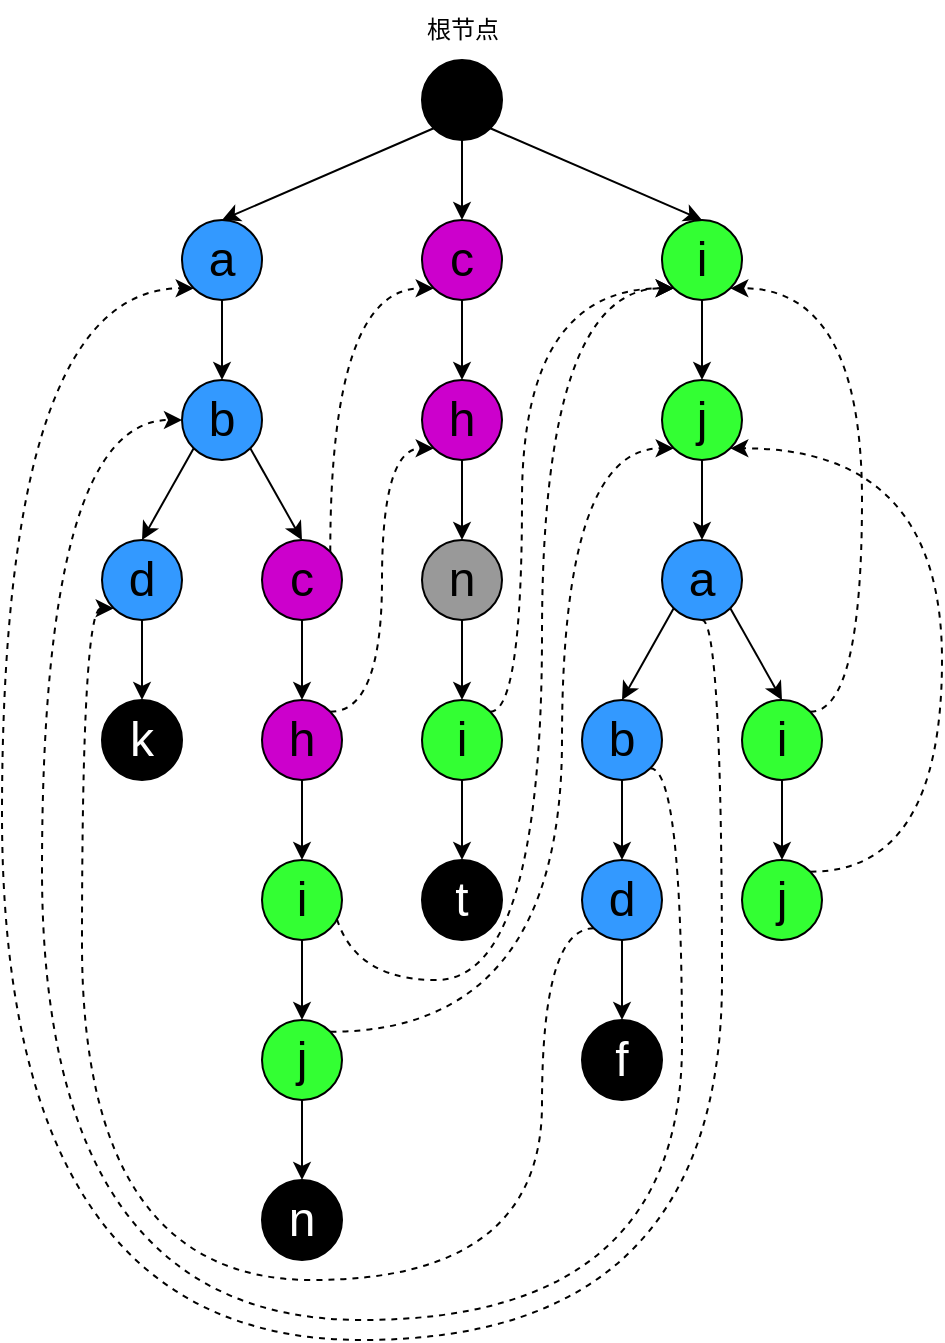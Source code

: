 <mxfile version="26.0.6">
  <diagram name="第 1 页" id="MK9CmVXxxkNz_g2SXvgl">
    <mxGraphModel dx="1185" dy="627" grid="1" gridSize="10" guides="1" tooltips="1" connect="1" arrows="1" fold="1" page="1" pageScale="1" pageWidth="827" pageHeight="1169" math="0" shadow="0">
      <root>
        <mxCell id="0" />
        <mxCell id="1" parent="0" />
        <mxCell id="7FsaL07EeZhA4-ebnF5I-49" style="edgeStyle=orthogonalEdgeStyle;rounded=0;orthogonalLoop=1;jettySize=auto;html=1;exitX=0.5;exitY=1;exitDx=0;exitDy=0;entryX=0.5;entryY=0;entryDx=0;entryDy=0;" edge="1" parent="1" source="7FsaL07EeZhA4-ebnF5I-1" target="7FsaL07EeZhA4-ebnF5I-24">
          <mxGeometry relative="1" as="geometry" />
        </mxCell>
        <mxCell id="7FsaL07EeZhA4-ebnF5I-1" value="" style="ellipse;whiteSpace=wrap;html=1;aspect=fixed;fillColor=#000000;" vertex="1" parent="1">
          <mxGeometry x="400" y="80" width="40" height="40" as="geometry" />
        </mxCell>
        <mxCell id="7FsaL07EeZhA4-ebnF5I-2" value="&lt;span style=&quot;font-size: 24px;&quot;&gt;a&lt;/span&gt;" style="ellipse;whiteSpace=wrap;html=1;aspect=fixed;fillColor=#3399FF;" vertex="1" parent="1">
          <mxGeometry x="280" y="160" width="40" height="40" as="geometry" />
        </mxCell>
        <mxCell id="7FsaL07EeZhA4-ebnF5I-3" value="&lt;span style=&quot;font-size: 24px;&quot;&gt;b&lt;/span&gt;" style="ellipse;whiteSpace=wrap;html=1;aspect=fixed;fillColor=#3399FF;" vertex="1" parent="1">
          <mxGeometry x="280" y="240" width="40" height="40" as="geometry" />
        </mxCell>
        <mxCell id="7FsaL07EeZhA4-ebnF5I-13" style="edgeStyle=orthogonalEdgeStyle;rounded=0;orthogonalLoop=1;jettySize=auto;html=1;exitX=0.5;exitY=1;exitDx=0;exitDy=0;entryX=0.5;entryY=0;entryDx=0;entryDy=0;" edge="1" parent="1" source="7FsaL07EeZhA4-ebnF5I-4" target="7FsaL07EeZhA4-ebnF5I-5">
          <mxGeometry relative="1" as="geometry" />
        </mxCell>
        <mxCell id="7FsaL07EeZhA4-ebnF5I-4" value="&lt;span style=&quot;font-size: 24px;&quot;&gt;d&lt;/span&gt;" style="ellipse;whiteSpace=wrap;html=1;aspect=fixed;fillColor=#3399FF;" vertex="1" parent="1">
          <mxGeometry x="240" y="320" width="40" height="40" as="geometry" />
        </mxCell>
        <mxCell id="7FsaL07EeZhA4-ebnF5I-5" value="&lt;span style=&quot;font-size: 24px;&quot;&gt;&lt;font style=&quot;color: rgb(255, 255, 255);&quot;&gt;k&lt;/font&gt;&lt;/span&gt;" style="ellipse;whiteSpace=wrap;html=1;aspect=fixed;fillColor=#000000;" vertex="1" parent="1">
          <mxGeometry x="240" y="400" width="40" height="40" as="geometry" />
        </mxCell>
        <mxCell id="7FsaL07EeZhA4-ebnF5I-10" value="" style="endArrow=classic;html=1;rounded=0;exitX=0.5;exitY=1;exitDx=0;exitDy=0;entryX=0.5;entryY=0;entryDx=0;entryDy=0;" edge="1" parent="1" source="7FsaL07EeZhA4-ebnF5I-2" target="7FsaL07EeZhA4-ebnF5I-3">
          <mxGeometry width="50" height="50" relative="1" as="geometry">
            <mxPoint x="380" y="250" as="sourcePoint" />
            <mxPoint x="430" y="200" as="targetPoint" />
          </mxGeometry>
        </mxCell>
        <mxCell id="7FsaL07EeZhA4-ebnF5I-11" value="" style="endArrow=classic;html=1;rounded=0;exitX=0;exitY=1;exitDx=0;exitDy=0;entryX=0.5;entryY=0;entryDx=0;entryDy=0;" edge="1" parent="1" source="7FsaL07EeZhA4-ebnF5I-3" target="7FsaL07EeZhA4-ebnF5I-4">
          <mxGeometry width="50" height="50" relative="1" as="geometry">
            <mxPoint x="380" y="250" as="sourcePoint" />
            <mxPoint x="430" y="200" as="targetPoint" />
          </mxGeometry>
        </mxCell>
        <mxCell id="7FsaL07EeZhA4-ebnF5I-20" style="edgeStyle=orthogonalEdgeStyle;rounded=0;orthogonalLoop=1;jettySize=auto;html=1;exitX=0.5;exitY=1;exitDx=0;exitDy=0;entryX=0.5;entryY=0;entryDx=0;entryDy=0;" edge="1" parent="1" source="7FsaL07EeZhA4-ebnF5I-12" target="7FsaL07EeZhA4-ebnF5I-14">
          <mxGeometry relative="1" as="geometry" />
        </mxCell>
        <mxCell id="7FsaL07EeZhA4-ebnF5I-51" style="edgeStyle=orthogonalEdgeStyle;rounded=0;orthogonalLoop=1;jettySize=auto;html=1;exitX=1;exitY=0;exitDx=0;exitDy=0;entryX=0;entryY=1;entryDx=0;entryDy=0;curved=1;dashed=1;" edge="1" parent="1" source="7FsaL07EeZhA4-ebnF5I-12" target="7FsaL07EeZhA4-ebnF5I-24">
          <mxGeometry relative="1" as="geometry">
            <Array as="points">
              <mxPoint x="354" y="194" />
            </Array>
          </mxGeometry>
        </mxCell>
        <mxCell id="7FsaL07EeZhA4-ebnF5I-12" value="&lt;span style=&quot;font-size: 24px;&quot;&gt;c&lt;/span&gt;&lt;span style=&quot;color: rgba(0, 0, 0, 0); font-family: monospace; font-size: 0px; text-align: start; text-wrap-mode: nowrap;&quot;&gt;%3CmxGraphModel%3E%3Croot%3E%3CmxCell%20id%3D%220%22%2F%3E%3CmxCell%20id%3D%221%22%20parent%3D%220%22%2F%3E%3CmxCell%20id%3D%222%22%20value%3D%22%26lt%3Bspan%20style%3D%26quot%3Bfont-size%3A%2024px%3B%26quot%3B%26gt%3Ba%26lt%3B%2Fspan%26gt%3B%22%20style%3D%22ellipse%3BwhiteSpace%3Dwrap%3Bhtml%3D1%3Baspect%3Dfixed%3B%22%20vertex%3D%221%22%20parent%3D%221%22%3E%3CmxGeometry%20x%3D%22280%22%20y%3D%22200%22%20width%3D%2240%22%20height%3D%2240%22%20as%3D%22geometry%22%2F%3E%3C%2FmxCell%3E%3C%2Froot%3E%3C%2FmxGraphModel%3E&lt;/span&gt;" style="ellipse;whiteSpace=wrap;html=1;aspect=fixed;fillColor=#CC00CC;" vertex="1" parent="1">
          <mxGeometry x="320" y="320" width="40" height="40" as="geometry" />
        </mxCell>
        <mxCell id="7FsaL07EeZhA4-ebnF5I-21" style="edgeStyle=orthogonalEdgeStyle;rounded=0;orthogonalLoop=1;jettySize=auto;html=1;exitX=0.5;exitY=1;exitDx=0;exitDy=0;entryX=0.5;entryY=0;entryDx=0;entryDy=0;" edge="1" parent="1" source="7FsaL07EeZhA4-ebnF5I-14" target="7FsaL07EeZhA4-ebnF5I-15">
          <mxGeometry relative="1" as="geometry" />
        </mxCell>
        <mxCell id="7FsaL07EeZhA4-ebnF5I-52" style="edgeStyle=orthogonalEdgeStyle;rounded=0;orthogonalLoop=1;jettySize=auto;html=1;exitX=1;exitY=0;exitDx=0;exitDy=0;entryX=0;entryY=1;entryDx=0;entryDy=0;dashed=1;curved=1;" edge="1" parent="1" source="7FsaL07EeZhA4-ebnF5I-14" target="7FsaL07EeZhA4-ebnF5I-25">
          <mxGeometry relative="1" as="geometry">
            <Array as="points">
              <mxPoint x="380" y="406" />
              <mxPoint x="380" y="274" />
            </Array>
          </mxGeometry>
        </mxCell>
        <mxCell id="7FsaL07EeZhA4-ebnF5I-14" value="&lt;span style=&quot;font-size: 24px;&quot;&gt;h&lt;/span&gt;&lt;span style=&quot;color: rgba(0, 0, 0, 0); font-family: monospace; font-size: 0px; text-align: start; text-wrap-mode: nowrap;&quot;&gt;%3CmxGraphModel%3E%3Croot%3E%3CmxCell%20id%3D%220%22%2F%3E%3CmxCell%20id%3D%221%22%20parent%3D%220%22%2F%3E%3CmxCell%20id%3D%222%22%20value%3D%22%26lt%3Bspan%20style%3D%26quot%3Bfont-size%3A%2024px%3B%26quot%3B%26gt%3Ba%26lt%3B%2Fspan%26gt%3B%22%20style%3D%22ellipse%3BwhiteSpace%3Dwrap%3Bhtml%3D1%3Baspect%3Dfixed%3B%22%20vertex%3D%221%22%20parent%3D%221%22%3E%3CmxGeometry%20x%3D%22280%22%20y%3D%22200%22%20width%3D%2240%22%20height%3D%2240%22%20as%3D%22geometry%22%2F%3E%3C%2FmxCell%3E%3C%2Froot%3E%3C%2FmxGraphModel%3E&lt;/span&gt;" style="ellipse;whiteSpace=wrap;html=1;aspect=fixed;fillColor=#CC00CC;" vertex="1" parent="1">
          <mxGeometry x="320" y="400" width="40" height="40" as="geometry" />
        </mxCell>
        <mxCell id="7FsaL07EeZhA4-ebnF5I-22" style="edgeStyle=orthogonalEdgeStyle;rounded=0;orthogonalLoop=1;jettySize=auto;html=1;exitX=0.5;exitY=1;exitDx=0;exitDy=0;entryX=0.5;entryY=0;entryDx=0;entryDy=0;" edge="1" parent="1" source="7FsaL07EeZhA4-ebnF5I-15" target="7FsaL07EeZhA4-ebnF5I-16">
          <mxGeometry relative="1" as="geometry" />
        </mxCell>
        <mxCell id="7FsaL07EeZhA4-ebnF5I-54" style="edgeStyle=orthogonalEdgeStyle;rounded=0;orthogonalLoop=1;jettySize=auto;html=1;exitX=1;exitY=0;exitDx=0;exitDy=0;entryX=0;entryY=1;entryDx=0;entryDy=0;dashed=1;curved=1;" edge="1" parent="1" source="7FsaL07EeZhA4-ebnF5I-15" target="7FsaL07EeZhA4-ebnF5I-33">
          <mxGeometry relative="1" as="geometry">
            <Array as="points">
              <mxPoint x="354" y="540" />
              <mxPoint x="460" y="540" />
              <mxPoint x="460" y="194" />
            </Array>
          </mxGeometry>
        </mxCell>
        <mxCell id="7FsaL07EeZhA4-ebnF5I-15" value="&lt;span style=&quot;font-size: 24px;&quot;&gt;i&lt;/span&gt;" style="ellipse;whiteSpace=wrap;html=1;aspect=fixed;fillColor=#33FF33;" vertex="1" parent="1">
          <mxGeometry x="320" y="480" width="40" height="40" as="geometry" />
        </mxCell>
        <mxCell id="7FsaL07EeZhA4-ebnF5I-23" style="edgeStyle=orthogonalEdgeStyle;rounded=0;orthogonalLoop=1;jettySize=auto;html=1;exitX=0.5;exitY=1;exitDx=0;exitDy=0;entryX=0.5;entryY=0;entryDx=0;entryDy=0;" edge="1" parent="1" source="7FsaL07EeZhA4-ebnF5I-16" target="7FsaL07EeZhA4-ebnF5I-17">
          <mxGeometry relative="1" as="geometry" />
        </mxCell>
        <mxCell id="7FsaL07EeZhA4-ebnF5I-62" style="edgeStyle=orthogonalEdgeStyle;rounded=0;orthogonalLoop=1;jettySize=auto;html=1;exitX=1;exitY=0;exitDx=0;exitDy=0;entryX=0;entryY=1;entryDx=0;entryDy=0;curved=1;dashed=1;" edge="1" parent="1" source="7FsaL07EeZhA4-ebnF5I-16" target="7FsaL07EeZhA4-ebnF5I-34">
          <mxGeometry relative="1" as="geometry">
            <Array as="points">
              <mxPoint x="470" y="566" />
              <mxPoint x="470" y="274" />
            </Array>
          </mxGeometry>
        </mxCell>
        <mxCell id="7FsaL07EeZhA4-ebnF5I-16" value="&lt;span style=&quot;font-size: 24px;&quot;&gt;j&lt;/span&gt;" style="ellipse;whiteSpace=wrap;html=1;aspect=fixed;fillColor=#33FF33;" vertex="1" parent="1">
          <mxGeometry x="320" y="560" width="40" height="40" as="geometry" />
        </mxCell>
        <mxCell id="7FsaL07EeZhA4-ebnF5I-17" value="&lt;span style=&quot;font-size: 24px;&quot;&gt;&lt;font style=&quot;color: rgb(255, 255, 255);&quot;&gt;n&lt;/font&gt;&lt;/span&gt;" style="ellipse;whiteSpace=wrap;html=1;aspect=fixed;fillColor=#000000;" vertex="1" parent="1">
          <mxGeometry x="320" y="640" width="40" height="40" as="geometry" />
        </mxCell>
        <mxCell id="7FsaL07EeZhA4-ebnF5I-19" value="" style="endArrow=classic;html=1;rounded=0;exitX=1;exitY=1;exitDx=0;exitDy=0;entryX=0.5;entryY=0;entryDx=0;entryDy=0;" edge="1" parent="1" source="7FsaL07EeZhA4-ebnF5I-3" target="7FsaL07EeZhA4-ebnF5I-12">
          <mxGeometry width="50" height="50" relative="1" as="geometry">
            <mxPoint x="380" y="380" as="sourcePoint" />
            <mxPoint x="430" y="330" as="targetPoint" />
          </mxGeometry>
        </mxCell>
        <mxCell id="7FsaL07EeZhA4-ebnF5I-32" style="edgeStyle=orthogonalEdgeStyle;rounded=0;orthogonalLoop=1;jettySize=auto;html=1;exitX=0.5;exitY=1;exitDx=0;exitDy=0;entryX=0.5;entryY=0;entryDx=0;entryDy=0;" edge="1" parent="1" source="7FsaL07EeZhA4-ebnF5I-24" target="7FsaL07EeZhA4-ebnF5I-25">
          <mxGeometry relative="1" as="geometry" />
        </mxCell>
        <mxCell id="7FsaL07EeZhA4-ebnF5I-24" value="&lt;span style=&quot;font-size: 24px;&quot;&gt;c&lt;/span&gt;&lt;span style=&quot;color: rgba(0, 0, 0, 0); font-family: monospace; font-size: 0px; text-align: start; text-wrap-mode: nowrap;&quot;&gt;%3CmxGraphModel%3E%3Croot%3E%3CmxCell%20id%3D%220%22%2F%3E%3CmxCell%20id%3D%221%22%20parent%3D%220%22%2F%3E%3CmxCell%20id%3D%222%22%20value%3D%22%26lt%3Bspan%20style%3D%26quot%3Bfont-size%3A%2024px%3B%26quot%3B%26gt%3Ba%26lt%3B%2Fspan%26gt%3B%22%20style%3D%22ellipse%3BwhiteSpace%3Dwrap%3Bhtml%3D1%3Baspect%3Dfixed%3B%22%20vertex%3D%221%22%20parent%3D%221%22%3E%3CmxGeometry%20x%3D%22280%22%20y%3D%22200%22%20width%3D%2240%22%20height%3D%2240%22%20as%3D%22geometry%22%2F%3E%3C%2FmxCell%3E%3C%2Froot%3E%3C%2FmxGraphModel%3E&lt;/span&gt;" style="ellipse;whiteSpace=wrap;html=1;aspect=fixed;fillColor=#CC00CC;" vertex="1" parent="1">
          <mxGeometry x="400" y="160" width="40" height="40" as="geometry" />
        </mxCell>
        <mxCell id="7FsaL07EeZhA4-ebnF5I-31" style="edgeStyle=orthogonalEdgeStyle;rounded=0;orthogonalLoop=1;jettySize=auto;html=1;exitX=0.5;exitY=1;exitDx=0;exitDy=0;entryX=0.5;entryY=0;entryDx=0;entryDy=0;" edge="1" parent="1" source="7FsaL07EeZhA4-ebnF5I-25" target="7FsaL07EeZhA4-ebnF5I-26">
          <mxGeometry relative="1" as="geometry" />
        </mxCell>
        <mxCell id="7FsaL07EeZhA4-ebnF5I-25" value="&lt;span style=&quot;font-size: 24px;&quot;&gt;h&lt;/span&gt;&lt;span style=&quot;color: rgba(0, 0, 0, 0); font-family: monospace; font-size: 0px; text-align: start; text-wrap-mode: nowrap;&quot;&gt;%3CmxGraphModel%3E%3Croot%3E%3CmxCell%20id%3D%220%22%2F%3E%3CmxCell%20id%3D%221%22%20parent%3D%220%22%2F%3E%3CmxCell%20id%3D%222%22%20value%3D%22%26lt%3Bspan%20style%3D%26quot%3Bfont-size%3A%2024px%3B%26quot%3B%26gt%3Bc%26lt%3B%2Fspan%26gt%3B%26lt%3Bspan%20style%3D%26quot%3Bcolor%3A%20rgba(0%2C%200%2C%200%2C%200)%3B%20font-family%3A%20monospace%3B%20font-size%3A%200px%3B%20text-align%3A%20start%3B%20text-wrap-mode%3A%20nowrap%3B%26quot%3B%26gt%3B%253CmxGraphModel%253E%253Croot%253E%253CmxCell%2520id%253D%25220%2522%252F%253E%253CmxCell%2520id%253D%25221%2522%2520parent%253D%25220%2522%252F%253E%253CmxCell%2520id%253D%25222%2522%2520value%253D%2522%2526lt%253Bspan%2520style%253D%2526quot%253Bfont-size%253A%252024px%253B%2526quot%253B%2526gt%253Ba%2526lt%253B%252Fspan%2526gt%253B%2522%2520style%253D%2522ellipse%253BwhiteSpace%253Dwrap%253Bhtml%253D1%253Baspect%253Dfixed%253B%2522%2520vertex%253D%25221%2522%2520parent%253D%25221%2522%253E%253CmxGeometry%2520x%253D%2522280%2522%2520y%253D%2522200%2522%2520width%253D%252240%2522%2520height%253D%252240%2522%2520as%253D%2522geometry%2522%252F%253E%253C%252FmxCell%253E%253C%252Froot%253E%253C%252FmxGraphModel%253E%26lt%3B%2Fspan%26gt%3B%22%20style%3D%22ellipse%3BwhiteSpace%3Dwrap%3Bhtml%3D1%3Baspect%3Dfixed%3B%22%20vertex%3D%221%22%20parent%3D%221%22%3E%3CmxGeometry%20x%3D%22320%22%20y%3D%22320%22%20width%3D%2240%22%20height%3D%2240%22%20as%3D%22geometry%22%2F%3E%3C%2FmxCell%3E%3C%2Froot%3E%3C%2FmxGraphModel%3E&lt;/span&gt;" style="ellipse;whiteSpace=wrap;html=1;aspect=fixed;fillColor=#CC00CC;" vertex="1" parent="1">
          <mxGeometry x="400" y="240" width="40" height="40" as="geometry" />
        </mxCell>
        <mxCell id="7FsaL07EeZhA4-ebnF5I-30" style="edgeStyle=orthogonalEdgeStyle;rounded=0;orthogonalLoop=1;jettySize=auto;html=1;exitX=0.5;exitY=1;exitDx=0;exitDy=0;entryX=0.5;entryY=0;entryDx=0;entryDy=0;" edge="1" parent="1" source="7FsaL07EeZhA4-ebnF5I-26" target="7FsaL07EeZhA4-ebnF5I-27">
          <mxGeometry relative="1" as="geometry" />
        </mxCell>
        <mxCell id="7FsaL07EeZhA4-ebnF5I-26" value="&lt;span style=&quot;font-size: 24px;&quot;&gt;n&lt;/span&gt;" style="ellipse;whiteSpace=wrap;html=1;aspect=fixed;fillColor=#999999;" vertex="1" parent="1">
          <mxGeometry x="400" y="320" width="40" height="40" as="geometry" />
        </mxCell>
        <mxCell id="7FsaL07EeZhA4-ebnF5I-29" style="edgeStyle=orthogonalEdgeStyle;rounded=0;orthogonalLoop=1;jettySize=auto;html=1;exitX=0.5;exitY=1;exitDx=0;exitDy=0;entryX=0.5;entryY=0;entryDx=0;entryDy=0;" edge="1" parent="1" source="7FsaL07EeZhA4-ebnF5I-27" target="7FsaL07EeZhA4-ebnF5I-28">
          <mxGeometry relative="1" as="geometry" />
        </mxCell>
        <mxCell id="7FsaL07EeZhA4-ebnF5I-53" style="edgeStyle=orthogonalEdgeStyle;rounded=0;orthogonalLoop=1;jettySize=auto;html=1;exitX=1;exitY=0;exitDx=0;exitDy=0;entryX=0;entryY=1;entryDx=0;entryDy=0;curved=1;dashed=1;" edge="1" parent="1" source="7FsaL07EeZhA4-ebnF5I-27" target="7FsaL07EeZhA4-ebnF5I-33">
          <mxGeometry relative="1" as="geometry">
            <Array as="points">
              <mxPoint x="450" y="406" />
              <mxPoint x="450" y="194" />
            </Array>
          </mxGeometry>
        </mxCell>
        <mxCell id="7FsaL07EeZhA4-ebnF5I-27" value="&lt;span style=&quot;font-size: 24px;&quot;&gt;i&lt;/span&gt;" style="ellipse;whiteSpace=wrap;html=1;aspect=fixed;fillColor=#33FF33;" vertex="1" parent="1">
          <mxGeometry x="400" y="400" width="40" height="40" as="geometry" />
        </mxCell>
        <mxCell id="7FsaL07EeZhA4-ebnF5I-28" value="&lt;span style=&quot;font-size: 24px;&quot;&gt;&lt;font style=&quot;color: rgb(255, 255, 255);&quot;&gt;t&lt;/font&gt;&lt;/span&gt;" style="ellipse;whiteSpace=wrap;html=1;aspect=fixed;fillColor=#000000;" vertex="1" parent="1">
          <mxGeometry x="400" y="480" width="40" height="40" as="geometry" />
        </mxCell>
        <mxCell id="7FsaL07EeZhA4-ebnF5I-47" style="edgeStyle=orthogonalEdgeStyle;rounded=0;orthogonalLoop=1;jettySize=auto;html=1;exitX=0.5;exitY=1;exitDx=0;exitDy=0;entryX=0.5;entryY=0;entryDx=0;entryDy=0;" edge="1" parent="1" source="7FsaL07EeZhA4-ebnF5I-33" target="7FsaL07EeZhA4-ebnF5I-34">
          <mxGeometry relative="1" as="geometry" />
        </mxCell>
        <mxCell id="7FsaL07EeZhA4-ebnF5I-33" value="&lt;span style=&quot;font-size: 24px;&quot;&gt;i&lt;/span&gt;" style="ellipse;whiteSpace=wrap;html=1;aspect=fixed;fillColor=#33FF33;" vertex="1" parent="1">
          <mxGeometry x="520" y="160" width="40" height="40" as="geometry" />
        </mxCell>
        <mxCell id="7FsaL07EeZhA4-ebnF5I-46" style="edgeStyle=orthogonalEdgeStyle;rounded=0;orthogonalLoop=1;jettySize=auto;html=1;exitX=0.5;exitY=1;exitDx=0;exitDy=0;entryX=0.5;entryY=0;entryDx=0;entryDy=0;" edge="1" parent="1" source="7FsaL07EeZhA4-ebnF5I-34" target="7FsaL07EeZhA4-ebnF5I-35">
          <mxGeometry relative="1" as="geometry" />
        </mxCell>
        <mxCell id="7FsaL07EeZhA4-ebnF5I-34" value="&lt;span style=&quot;font-size: 24px;&quot;&gt;j&lt;/span&gt;" style="ellipse;whiteSpace=wrap;html=1;aspect=fixed;fillColor=#33FF33;" vertex="1" parent="1">
          <mxGeometry x="520" y="240" width="40" height="40" as="geometry" />
        </mxCell>
        <mxCell id="7FsaL07EeZhA4-ebnF5I-61" style="edgeStyle=orthogonalEdgeStyle;rounded=0;orthogonalLoop=1;jettySize=auto;html=1;exitX=0.5;exitY=1;exitDx=0;exitDy=0;entryX=0;entryY=1;entryDx=0;entryDy=0;curved=1;dashed=1;" edge="1" parent="1" source="7FsaL07EeZhA4-ebnF5I-35" target="7FsaL07EeZhA4-ebnF5I-2">
          <mxGeometry relative="1" as="geometry">
            <Array as="points">
              <mxPoint x="550" y="360" />
              <mxPoint x="550" y="720" />
              <mxPoint x="190" y="720" />
              <mxPoint x="190" y="194" />
            </Array>
          </mxGeometry>
        </mxCell>
        <mxCell id="7FsaL07EeZhA4-ebnF5I-35" value="&lt;span style=&quot;font-size: 24px;&quot;&gt;a&lt;/span&gt;" style="ellipse;whiteSpace=wrap;html=1;aspect=fixed;fillColor=#3399FF;" vertex="1" parent="1">
          <mxGeometry x="520" y="320" width="40" height="40" as="geometry" />
        </mxCell>
        <mxCell id="7FsaL07EeZhA4-ebnF5I-43" style="edgeStyle=orthogonalEdgeStyle;rounded=0;orthogonalLoop=1;jettySize=auto;html=1;exitX=0.5;exitY=1;exitDx=0;exitDy=0;entryX=0.5;entryY=0;entryDx=0;entryDy=0;" edge="1" parent="1" source="7FsaL07EeZhA4-ebnF5I-36" target="7FsaL07EeZhA4-ebnF5I-37">
          <mxGeometry relative="1" as="geometry" />
        </mxCell>
        <mxCell id="7FsaL07EeZhA4-ebnF5I-55" style="edgeStyle=orthogonalEdgeStyle;rounded=0;orthogonalLoop=1;jettySize=auto;html=1;exitX=1;exitY=0;exitDx=0;exitDy=0;entryX=1;entryY=1;entryDx=0;entryDy=0;curved=1;dashed=1;" edge="1" parent="1" source="7FsaL07EeZhA4-ebnF5I-36" target="7FsaL07EeZhA4-ebnF5I-33">
          <mxGeometry relative="1" as="geometry">
            <Array as="points">
              <mxPoint x="620" y="406" />
              <mxPoint x="620" y="194" />
            </Array>
          </mxGeometry>
        </mxCell>
        <mxCell id="7FsaL07EeZhA4-ebnF5I-36" value="&lt;span style=&quot;font-size: 24px;&quot;&gt;i&lt;/span&gt;" style="ellipse;whiteSpace=wrap;html=1;aspect=fixed;fillColor=#33FF33;" vertex="1" parent="1">
          <mxGeometry x="560" y="400" width="40" height="40" as="geometry" />
        </mxCell>
        <mxCell id="7FsaL07EeZhA4-ebnF5I-56" style="edgeStyle=orthogonalEdgeStyle;rounded=0;orthogonalLoop=1;jettySize=auto;html=1;exitX=1;exitY=0;exitDx=0;exitDy=0;entryX=1;entryY=1;entryDx=0;entryDy=0;curved=1;dashed=1;" edge="1" parent="1" source="7FsaL07EeZhA4-ebnF5I-37" target="7FsaL07EeZhA4-ebnF5I-34">
          <mxGeometry relative="1" as="geometry">
            <Array as="points">
              <mxPoint x="660" y="486" />
              <mxPoint x="660" y="274" />
            </Array>
          </mxGeometry>
        </mxCell>
        <mxCell id="7FsaL07EeZhA4-ebnF5I-37" value="&lt;span style=&quot;font-size: 24px;&quot;&gt;j&lt;/span&gt;" style="ellipse;whiteSpace=wrap;html=1;aspect=fixed;fillColor=#33FF33;" vertex="1" parent="1">
          <mxGeometry x="560" y="480" width="40" height="40" as="geometry" />
        </mxCell>
        <mxCell id="7FsaL07EeZhA4-ebnF5I-41" style="edgeStyle=orthogonalEdgeStyle;rounded=0;orthogonalLoop=1;jettySize=auto;html=1;exitX=0.5;exitY=1;exitDx=0;exitDy=0;entryX=0.5;entryY=0;entryDx=0;entryDy=0;" edge="1" parent="1" source="7FsaL07EeZhA4-ebnF5I-38" target="7FsaL07EeZhA4-ebnF5I-39">
          <mxGeometry relative="1" as="geometry" />
        </mxCell>
        <mxCell id="7FsaL07EeZhA4-ebnF5I-60" style="edgeStyle=orthogonalEdgeStyle;rounded=0;orthogonalLoop=1;jettySize=auto;html=1;exitX=1;exitY=1;exitDx=0;exitDy=0;entryX=0;entryY=0.5;entryDx=0;entryDy=0;curved=1;dashed=1;" edge="1" parent="1" source="7FsaL07EeZhA4-ebnF5I-38" target="7FsaL07EeZhA4-ebnF5I-3">
          <mxGeometry relative="1" as="geometry">
            <Array as="points">
              <mxPoint x="530" y="434" />
              <mxPoint x="530" y="710" />
              <mxPoint x="210" y="710" />
              <mxPoint x="210" y="260" />
            </Array>
          </mxGeometry>
        </mxCell>
        <mxCell id="7FsaL07EeZhA4-ebnF5I-38" value="&lt;span style=&quot;font-size: 24px;&quot;&gt;b&lt;/span&gt;" style="ellipse;whiteSpace=wrap;html=1;aspect=fixed;fillColor=#3399FF;" vertex="1" parent="1">
          <mxGeometry x="480" y="400" width="40" height="40" as="geometry" />
        </mxCell>
        <mxCell id="7FsaL07EeZhA4-ebnF5I-42" style="edgeStyle=orthogonalEdgeStyle;rounded=0;orthogonalLoop=1;jettySize=auto;html=1;exitX=0.5;exitY=1;exitDx=0;exitDy=0;entryX=0.5;entryY=0;entryDx=0;entryDy=0;" edge="1" parent="1" source="7FsaL07EeZhA4-ebnF5I-39" target="7FsaL07EeZhA4-ebnF5I-40">
          <mxGeometry relative="1" as="geometry" />
        </mxCell>
        <mxCell id="7FsaL07EeZhA4-ebnF5I-59" style="edgeStyle=orthogonalEdgeStyle;rounded=0;orthogonalLoop=1;jettySize=auto;html=1;exitX=0;exitY=1;exitDx=0;exitDy=0;entryX=0;entryY=1;entryDx=0;entryDy=0;curved=1;dashed=1;" edge="1" parent="1" source="7FsaL07EeZhA4-ebnF5I-39" target="7FsaL07EeZhA4-ebnF5I-4">
          <mxGeometry relative="1" as="geometry">
            <Array as="points">
              <mxPoint x="460" y="514" />
              <mxPoint x="460" y="690" />
              <mxPoint x="230" y="690" />
              <mxPoint x="230" y="354" />
            </Array>
          </mxGeometry>
        </mxCell>
        <mxCell id="7FsaL07EeZhA4-ebnF5I-39" value="&lt;span style=&quot;font-size: 24px;&quot;&gt;d&lt;/span&gt;" style="ellipse;whiteSpace=wrap;html=1;aspect=fixed;fillColor=#3399FF;" vertex="1" parent="1">
          <mxGeometry x="480" y="480" width="40" height="40" as="geometry" />
        </mxCell>
        <mxCell id="7FsaL07EeZhA4-ebnF5I-40" value="&lt;span style=&quot;font-size: 24px;&quot;&gt;&lt;font style=&quot;color: rgb(255, 255, 255);&quot;&gt;f&lt;/font&gt;&lt;/span&gt;" style="ellipse;whiteSpace=wrap;html=1;aspect=fixed;fillColor=#000000;" vertex="1" parent="1">
          <mxGeometry x="480" y="560" width="40" height="40" as="geometry" />
        </mxCell>
        <mxCell id="7FsaL07EeZhA4-ebnF5I-44" value="" style="endArrow=classic;html=1;rounded=0;exitX=0;exitY=1;exitDx=0;exitDy=0;entryX=0.5;entryY=0;entryDx=0;entryDy=0;" edge="1" parent="1" source="7FsaL07EeZhA4-ebnF5I-35" target="7FsaL07EeZhA4-ebnF5I-38">
          <mxGeometry width="50" height="50" relative="1" as="geometry">
            <mxPoint x="380" y="420" as="sourcePoint" />
            <mxPoint x="430" y="370" as="targetPoint" />
          </mxGeometry>
        </mxCell>
        <mxCell id="7FsaL07EeZhA4-ebnF5I-45" value="" style="endArrow=classic;html=1;rounded=0;exitX=1;exitY=1;exitDx=0;exitDy=0;entryX=0.5;entryY=0;entryDx=0;entryDy=0;" edge="1" parent="1" source="7FsaL07EeZhA4-ebnF5I-35" target="7FsaL07EeZhA4-ebnF5I-36">
          <mxGeometry width="50" height="50" relative="1" as="geometry">
            <mxPoint x="380" y="420" as="sourcePoint" />
            <mxPoint x="430" y="370" as="targetPoint" />
          </mxGeometry>
        </mxCell>
        <mxCell id="7FsaL07EeZhA4-ebnF5I-48" value="" style="endArrow=classic;html=1;rounded=0;exitX=0;exitY=1;exitDx=0;exitDy=0;entryX=0.5;entryY=0;entryDx=0;entryDy=0;" edge="1" parent="1" source="7FsaL07EeZhA4-ebnF5I-1" target="7FsaL07EeZhA4-ebnF5I-2">
          <mxGeometry width="50" height="50" relative="1" as="geometry">
            <mxPoint x="380" y="230" as="sourcePoint" />
            <mxPoint x="430" y="180" as="targetPoint" />
          </mxGeometry>
        </mxCell>
        <mxCell id="7FsaL07EeZhA4-ebnF5I-50" value="" style="endArrow=classic;html=1;rounded=0;exitX=1;exitY=1;exitDx=0;exitDy=0;entryX=0.5;entryY=0;entryDx=0;entryDy=0;" edge="1" parent="1" source="7FsaL07EeZhA4-ebnF5I-1" target="7FsaL07EeZhA4-ebnF5I-33">
          <mxGeometry width="50" height="50" relative="1" as="geometry">
            <mxPoint x="380" y="230" as="sourcePoint" />
            <mxPoint x="430" y="180" as="targetPoint" />
          </mxGeometry>
        </mxCell>
        <mxCell id="7FsaL07EeZhA4-ebnF5I-64" value="根节点" style="text;html=1;align=center;verticalAlign=middle;resizable=0;points=[];autosize=1;strokeColor=none;fillColor=none;" vertex="1" parent="1">
          <mxGeometry x="390" y="50" width="60" height="30" as="geometry" />
        </mxCell>
      </root>
    </mxGraphModel>
  </diagram>
</mxfile>
